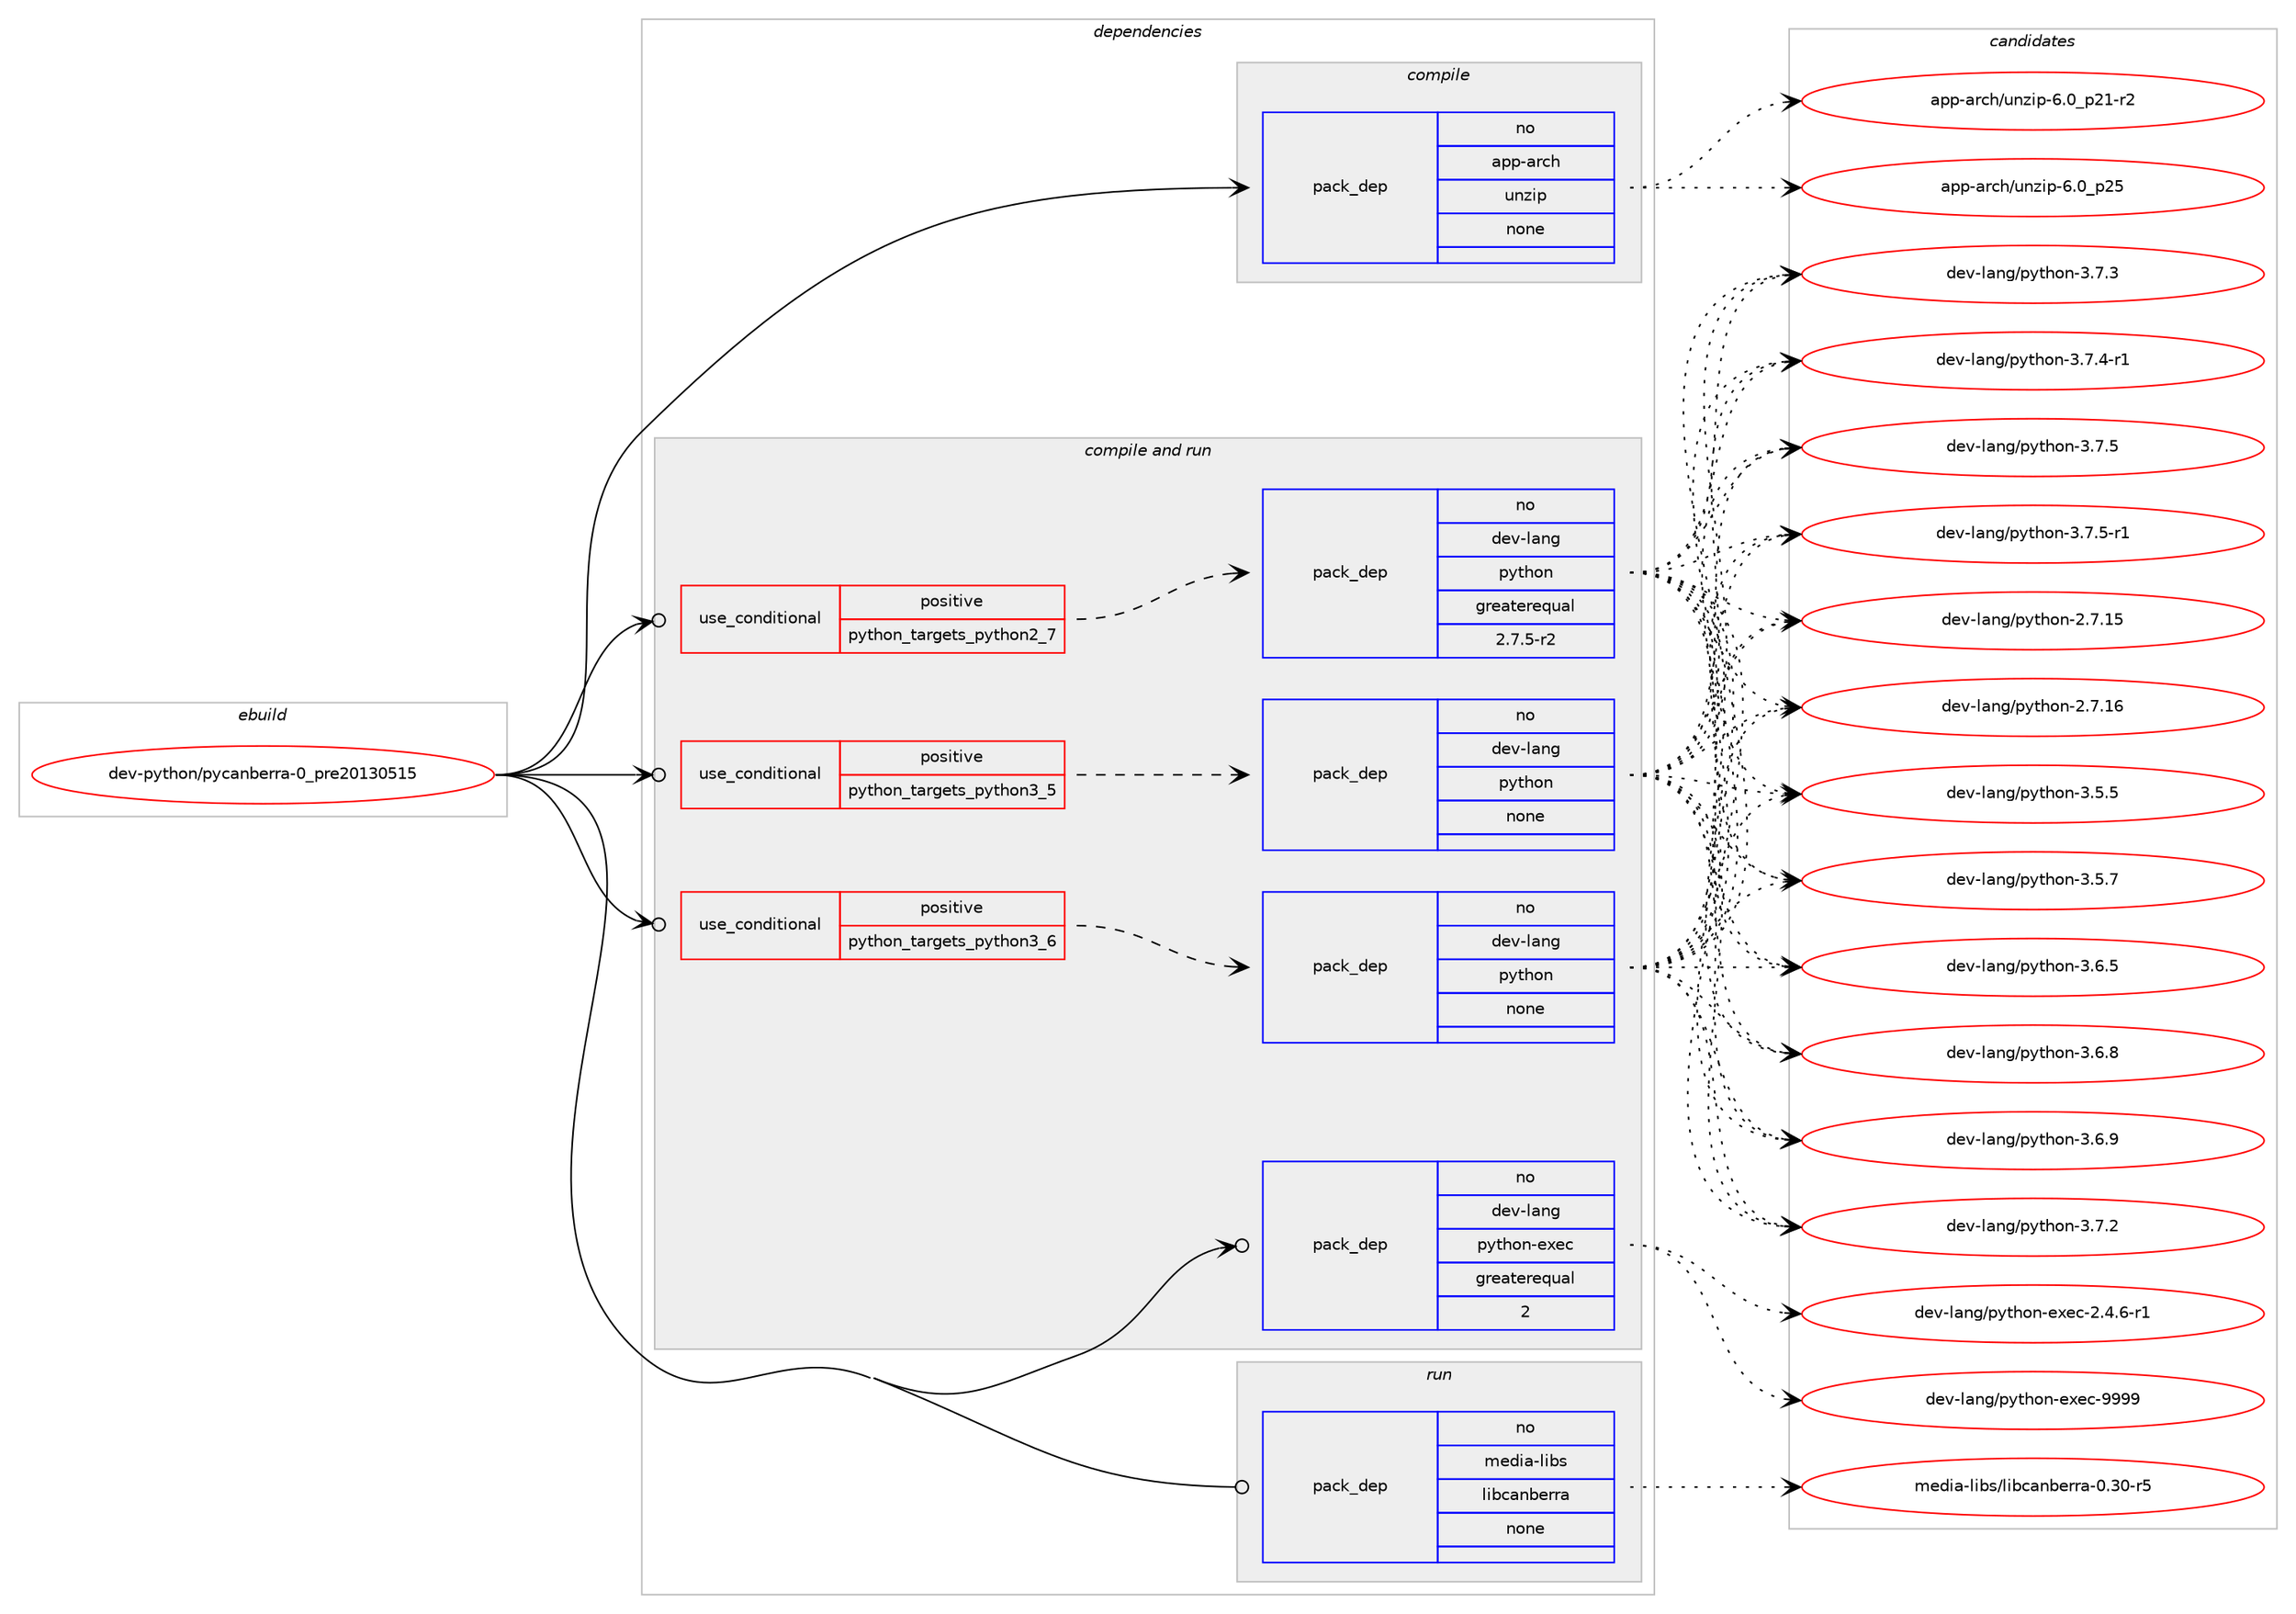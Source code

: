 digraph prolog {

# *************
# Graph options
# *************

newrank=true;
concentrate=true;
compound=true;
graph [rankdir=LR,fontname=Helvetica,fontsize=10,ranksep=1.5];#, ranksep=2.5, nodesep=0.2];
edge  [arrowhead=vee];
node  [fontname=Helvetica,fontsize=10];

# **********
# The ebuild
# **********

subgraph cluster_leftcol {
color=gray;
rank=same;
label=<<i>ebuild</i>>;
id [label="dev-python/pycanberra-0_pre20130515", color=red, width=4, href="../dev-python/pycanberra-0_pre20130515.svg"];
}

# ****************
# The dependencies
# ****************

subgraph cluster_midcol {
color=gray;
label=<<i>dependencies</i>>;
subgraph cluster_compile {
fillcolor="#eeeeee";
style=filled;
label=<<i>compile</i>>;
subgraph pack467252 {
dependency624503 [label=<<TABLE BORDER="0" CELLBORDER="1" CELLSPACING="0" CELLPADDING="4" WIDTH="220"><TR><TD ROWSPAN="6" CELLPADDING="30">pack_dep</TD></TR><TR><TD WIDTH="110">no</TD></TR><TR><TD>app-arch</TD></TR><TR><TD>unzip</TD></TR><TR><TD>none</TD></TR><TR><TD></TD></TR></TABLE>>, shape=none, color=blue];
}
id:e -> dependency624503:w [weight=20,style="solid",arrowhead="vee"];
}
subgraph cluster_compileandrun {
fillcolor="#eeeeee";
style=filled;
label=<<i>compile and run</i>>;
subgraph cond145407 {
dependency624504 [label=<<TABLE BORDER="0" CELLBORDER="1" CELLSPACING="0" CELLPADDING="4"><TR><TD ROWSPAN="3" CELLPADDING="10">use_conditional</TD></TR><TR><TD>positive</TD></TR><TR><TD>python_targets_python2_7</TD></TR></TABLE>>, shape=none, color=red];
subgraph pack467253 {
dependency624505 [label=<<TABLE BORDER="0" CELLBORDER="1" CELLSPACING="0" CELLPADDING="4" WIDTH="220"><TR><TD ROWSPAN="6" CELLPADDING="30">pack_dep</TD></TR><TR><TD WIDTH="110">no</TD></TR><TR><TD>dev-lang</TD></TR><TR><TD>python</TD></TR><TR><TD>greaterequal</TD></TR><TR><TD>2.7.5-r2</TD></TR></TABLE>>, shape=none, color=blue];
}
dependency624504:e -> dependency624505:w [weight=20,style="dashed",arrowhead="vee"];
}
id:e -> dependency624504:w [weight=20,style="solid",arrowhead="odotvee"];
subgraph cond145408 {
dependency624506 [label=<<TABLE BORDER="0" CELLBORDER="1" CELLSPACING="0" CELLPADDING="4"><TR><TD ROWSPAN="3" CELLPADDING="10">use_conditional</TD></TR><TR><TD>positive</TD></TR><TR><TD>python_targets_python3_5</TD></TR></TABLE>>, shape=none, color=red];
subgraph pack467254 {
dependency624507 [label=<<TABLE BORDER="0" CELLBORDER="1" CELLSPACING="0" CELLPADDING="4" WIDTH="220"><TR><TD ROWSPAN="6" CELLPADDING="30">pack_dep</TD></TR><TR><TD WIDTH="110">no</TD></TR><TR><TD>dev-lang</TD></TR><TR><TD>python</TD></TR><TR><TD>none</TD></TR><TR><TD></TD></TR></TABLE>>, shape=none, color=blue];
}
dependency624506:e -> dependency624507:w [weight=20,style="dashed",arrowhead="vee"];
}
id:e -> dependency624506:w [weight=20,style="solid",arrowhead="odotvee"];
subgraph cond145409 {
dependency624508 [label=<<TABLE BORDER="0" CELLBORDER="1" CELLSPACING="0" CELLPADDING="4"><TR><TD ROWSPAN="3" CELLPADDING="10">use_conditional</TD></TR><TR><TD>positive</TD></TR><TR><TD>python_targets_python3_6</TD></TR></TABLE>>, shape=none, color=red];
subgraph pack467255 {
dependency624509 [label=<<TABLE BORDER="0" CELLBORDER="1" CELLSPACING="0" CELLPADDING="4" WIDTH="220"><TR><TD ROWSPAN="6" CELLPADDING="30">pack_dep</TD></TR><TR><TD WIDTH="110">no</TD></TR><TR><TD>dev-lang</TD></TR><TR><TD>python</TD></TR><TR><TD>none</TD></TR><TR><TD></TD></TR></TABLE>>, shape=none, color=blue];
}
dependency624508:e -> dependency624509:w [weight=20,style="dashed",arrowhead="vee"];
}
id:e -> dependency624508:w [weight=20,style="solid",arrowhead="odotvee"];
subgraph pack467256 {
dependency624510 [label=<<TABLE BORDER="0" CELLBORDER="1" CELLSPACING="0" CELLPADDING="4" WIDTH="220"><TR><TD ROWSPAN="6" CELLPADDING="30">pack_dep</TD></TR><TR><TD WIDTH="110">no</TD></TR><TR><TD>dev-lang</TD></TR><TR><TD>python-exec</TD></TR><TR><TD>greaterequal</TD></TR><TR><TD>2</TD></TR></TABLE>>, shape=none, color=blue];
}
id:e -> dependency624510:w [weight=20,style="solid",arrowhead="odotvee"];
}
subgraph cluster_run {
fillcolor="#eeeeee";
style=filled;
label=<<i>run</i>>;
subgraph pack467257 {
dependency624511 [label=<<TABLE BORDER="0" CELLBORDER="1" CELLSPACING="0" CELLPADDING="4" WIDTH="220"><TR><TD ROWSPAN="6" CELLPADDING="30">pack_dep</TD></TR><TR><TD WIDTH="110">no</TD></TR><TR><TD>media-libs</TD></TR><TR><TD>libcanberra</TD></TR><TR><TD>none</TD></TR><TR><TD></TD></TR></TABLE>>, shape=none, color=blue];
}
id:e -> dependency624511:w [weight=20,style="solid",arrowhead="odot"];
}
}

# **************
# The candidates
# **************

subgraph cluster_choices {
rank=same;
color=gray;
label=<<i>candidates</i>>;

subgraph choice467252 {
color=black;
nodesep=1;
choice9711211245971149910447117110122105112455446489511250494511450 [label="app-arch/unzip-6.0_p21-r2", color=red, width=4,href="../app-arch/unzip-6.0_p21-r2.svg"];
choice971121124597114991044711711012210511245544648951125053 [label="app-arch/unzip-6.0_p25", color=red, width=4,href="../app-arch/unzip-6.0_p25.svg"];
dependency624503:e -> choice9711211245971149910447117110122105112455446489511250494511450:w [style=dotted,weight="100"];
dependency624503:e -> choice971121124597114991044711711012210511245544648951125053:w [style=dotted,weight="100"];
}
subgraph choice467253 {
color=black;
nodesep=1;
choice10010111845108971101034711212111610411111045504655464953 [label="dev-lang/python-2.7.15", color=red, width=4,href="../dev-lang/python-2.7.15.svg"];
choice10010111845108971101034711212111610411111045504655464954 [label="dev-lang/python-2.7.16", color=red, width=4,href="../dev-lang/python-2.7.16.svg"];
choice100101118451089711010347112121116104111110455146534653 [label="dev-lang/python-3.5.5", color=red, width=4,href="../dev-lang/python-3.5.5.svg"];
choice100101118451089711010347112121116104111110455146534655 [label="dev-lang/python-3.5.7", color=red, width=4,href="../dev-lang/python-3.5.7.svg"];
choice100101118451089711010347112121116104111110455146544653 [label="dev-lang/python-3.6.5", color=red, width=4,href="../dev-lang/python-3.6.5.svg"];
choice100101118451089711010347112121116104111110455146544656 [label="dev-lang/python-3.6.8", color=red, width=4,href="../dev-lang/python-3.6.8.svg"];
choice100101118451089711010347112121116104111110455146544657 [label="dev-lang/python-3.6.9", color=red, width=4,href="../dev-lang/python-3.6.9.svg"];
choice100101118451089711010347112121116104111110455146554650 [label="dev-lang/python-3.7.2", color=red, width=4,href="../dev-lang/python-3.7.2.svg"];
choice100101118451089711010347112121116104111110455146554651 [label="dev-lang/python-3.7.3", color=red, width=4,href="../dev-lang/python-3.7.3.svg"];
choice1001011184510897110103471121211161041111104551465546524511449 [label="dev-lang/python-3.7.4-r1", color=red, width=4,href="../dev-lang/python-3.7.4-r1.svg"];
choice100101118451089711010347112121116104111110455146554653 [label="dev-lang/python-3.7.5", color=red, width=4,href="../dev-lang/python-3.7.5.svg"];
choice1001011184510897110103471121211161041111104551465546534511449 [label="dev-lang/python-3.7.5-r1", color=red, width=4,href="../dev-lang/python-3.7.5-r1.svg"];
dependency624505:e -> choice10010111845108971101034711212111610411111045504655464953:w [style=dotted,weight="100"];
dependency624505:e -> choice10010111845108971101034711212111610411111045504655464954:w [style=dotted,weight="100"];
dependency624505:e -> choice100101118451089711010347112121116104111110455146534653:w [style=dotted,weight="100"];
dependency624505:e -> choice100101118451089711010347112121116104111110455146534655:w [style=dotted,weight="100"];
dependency624505:e -> choice100101118451089711010347112121116104111110455146544653:w [style=dotted,weight="100"];
dependency624505:e -> choice100101118451089711010347112121116104111110455146544656:w [style=dotted,weight="100"];
dependency624505:e -> choice100101118451089711010347112121116104111110455146544657:w [style=dotted,weight="100"];
dependency624505:e -> choice100101118451089711010347112121116104111110455146554650:w [style=dotted,weight="100"];
dependency624505:e -> choice100101118451089711010347112121116104111110455146554651:w [style=dotted,weight="100"];
dependency624505:e -> choice1001011184510897110103471121211161041111104551465546524511449:w [style=dotted,weight="100"];
dependency624505:e -> choice100101118451089711010347112121116104111110455146554653:w [style=dotted,weight="100"];
dependency624505:e -> choice1001011184510897110103471121211161041111104551465546534511449:w [style=dotted,weight="100"];
}
subgraph choice467254 {
color=black;
nodesep=1;
choice10010111845108971101034711212111610411111045504655464953 [label="dev-lang/python-2.7.15", color=red, width=4,href="../dev-lang/python-2.7.15.svg"];
choice10010111845108971101034711212111610411111045504655464954 [label="dev-lang/python-2.7.16", color=red, width=4,href="../dev-lang/python-2.7.16.svg"];
choice100101118451089711010347112121116104111110455146534653 [label="dev-lang/python-3.5.5", color=red, width=4,href="../dev-lang/python-3.5.5.svg"];
choice100101118451089711010347112121116104111110455146534655 [label="dev-lang/python-3.5.7", color=red, width=4,href="../dev-lang/python-3.5.7.svg"];
choice100101118451089711010347112121116104111110455146544653 [label="dev-lang/python-3.6.5", color=red, width=4,href="../dev-lang/python-3.6.5.svg"];
choice100101118451089711010347112121116104111110455146544656 [label="dev-lang/python-3.6.8", color=red, width=4,href="../dev-lang/python-3.6.8.svg"];
choice100101118451089711010347112121116104111110455146544657 [label="dev-lang/python-3.6.9", color=red, width=4,href="../dev-lang/python-3.6.9.svg"];
choice100101118451089711010347112121116104111110455146554650 [label="dev-lang/python-3.7.2", color=red, width=4,href="../dev-lang/python-3.7.2.svg"];
choice100101118451089711010347112121116104111110455146554651 [label="dev-lang/python-3.7.3", color=red, width=4,href="../dev-lang/python-3.7.3.svg"];
choice1001011184510897110103471121211161041111104551465546524511449 [label="dev-lang/python-3.7.4-r1", color=red, width=4,href="../dev-lang/python-3.7.4-r1.svg"];
choice100101118451089711010347112121116104111110455146554653 [label="dev-lang/python-3.7.5", color=red, width=4,href="../dev-lang/python-3.7.5.svg"];
choice1001011184510897110103471121211161041111104551465546534511449 [label="dev-lang/python-3.7.5-r1", color=red, width=4,href="../dev-lang/python-3.7.5-r1.svg"];
dependency624507:e -> choice10010111845108971101034711212111610411111045504655464953:w [style=dotted,weight="100"];
dependency624507:e -> choice10010111845108971101034711212111610411111045504655464954:w [style=dotted,weight="100"];
dependency624507:e -> choice100101118451089711010347112121116104111110455146534653:w [style=dotted,weight="100"];
dependency624507:e -> choice100101118451089711010347112121116104111110455146534655:w [style=dotted,weight="100"];
dependency624507:e -> choice100101118451089711010347112121116104111110455146544653:w [style=dotted,weight="100"];
dependency624507:e -> choice100101118451089711010347112121116104111110455146544656:w [style=dotted,weight="100"];
dependency624507:e -> choice100101118451089711010347112121116104111110455146544657:w [style=dotted,weight="100"];
dependency624507:e -> choice100101118451089711010347112121116104111110455146554650:w [style=dotted,weight="100"];
dependency624507:e -> choice100101118451089711010347112121116104111110455146554651:w [style=dotted,weight="100"];
dependency624507:e -> choice1001011184510897110103471121211161041111104551465546524511449:w [style=dotted,weight="100"];
dependency624507:e -> choice100101118451089711010347112121116104111110455146554653:w [style=dotted,weight="100"];
dependency624507:e -> choice1001011184510897110103471121211161041111104551465546534511449:w [style=dotted,weight="100"];
}
subgraph choice467255 {
color=black;
nodesep=1;
choice10010111845108971101034711212111610411111045504655464953 [label="dev-lang/python-2.7.15", color=red, width=4,href="../dev-lang/python-2.7.15.svg"];
choice10010111845108971101034711212111610411111045504655464954 [label="dev-lang/python-2.7.16", color=red, width=4,href="../dev-lang/python-2.7.16.svg"];
choice100101118451089711010347112121116104111110455146534653 [label="dev-lang/python-3.5.5", color=red, width=4,href="../dev-lang/python-3.5.5.svg"];
choice100101118451089711010347112121116104111110455146534655 [label="dev-lang/python-3.5.7", color=red, width=4,href="../dev-lang/python-3.5.7.svg"];
choice100101118451089711010347112121116104111110455146544653 [label="dev-lang/python-3.6.5", color=red, width=4,href="../dev-lang/python-3.6.5.svg"];
choice100101118451089711010347112121116104111110455146544656 [label="dev-lang/python-3.6.8", color=red, width=4,href="../dev-lang/python-3.6.8.svg"];
choice100101118451089711010347112121116104111110455146544657 [label="dev-lang/python-3.6.9", color=red, width=4,href="../dev-lang/python-3.6.9.svg"];
choice100101118451089711010347112121116104111110455146554650 [label="dev-lang/python-3.7.2", color=red, width=4,href="../dev-lang/python-3.7.2.svg"];
choice100101118451089711010347112121116104111110455146554651 [label="dev-lang/python-3.7.3", color=red, width=4,href="../dev-lang/python-3.7.3.svg"];
choice1001011184510897110103471121211161041111104551465546524511449 [label="dev-lang/python-3.7.4-r1", color=red, width=4,href="../dev-lang/python-3.7.4-r1.svg"];
choice100101118451089711010347112121116104111110455146554653 [label="dev-lang/python-3.7.5", color=red, width=4,href="../dev-lang/python-3.7.5.svg"];
choice1001011184510897110103471121211161041111104551465546534511449 [label="dev-lang/python-3.7.5-r1", color=red, width=4,href="../dev-lang/python-3.7.5-r1.svg"];
dependency624509:e -> choice10010111845108971101034711212111610411111045504655464953:w [style=dotted,weight="100"];
dependency624509:e -> choice10010111845108971101034711212111610411111045504655464954:w [style=dotted,weight="100"];
dependency624509:e -> choice100101118451089711010347112121116104111110455146534653:w [style=dotted,weight="100"];
dependency624509:e -> choice100101118451089711010347112121116104111110455146534655:w [style=dotted,weight="100"];
dependency624509:e -> choice100101118451089711010347112121116104111110455146544653:w [style=dotted,weight="100"];
dependency624509:e -> choice100101118451089711010347112121116104111110455146544656:w [style=dotted,weight="100"];
dependency624509:e -> choice100101118451089711010347112121116104111110455146544657:w [style=dotted,weight="100"];
dependency624509:e -> choice100101118451089711010347112121116104111110455146554650:w [style=dotted,weight="100"];
dependency624509:e -> choice100101118451089711010347112121116104111110455146554651:w [style=dotted,weight="100"];
dependency624509:e -> choice1001011184510897110103471121211161041111104551465546524511449:w [style=dotted,weight="100"];
dependency624509:e -> choice100101118451089711010347112121116104111110455146554653:w [style=dotted,weight="100"];
dependency624509:e -> choice1001011184510897110103471121211161041111104551465546534511449:w [style=dotted,weight="100"];
}
subgraph choice467256 {
color=black;
nodesep=1;
choice10010111845108971101034711212111610411111045101120101994550465246544511449 [label="dev-lang/python-exec-2.4.6-r1", color=red, width=4,href="../dev-lang/python-exec-2.4.6-r1.svg"];
choice10010111845108971101034711212111610411111045101120101994557575757 [label="dev-lang/python-exec-9999", color=red, width=4,href="../dev-lang/python-exec-9999.svg"];
dependency624510:e -> choice10010111845108971101034711212111610411111045101120101994550465246544511449:w [style=dotted,weight="100"];
dependency624510:e -> choice10010111845108971101034711212111610411111045101120101994557575757:w [style=dotted,weight="100"];
}
subgraph choice467257 {
color=black;
nodesep=1;
choice10910110010597451081059811547108105989997110981011141149745484651484511453 [label="media-libs/libcanberra-0.30-r5", color=red, width=4,href="../media-libs/libcanberra-0.30-r5.svg"];
dependency624511:e -> choice10910110010597451081059811547108105989997110981011141149745484651484511453:w [style=dotted,weight="100"];
}
}

}
